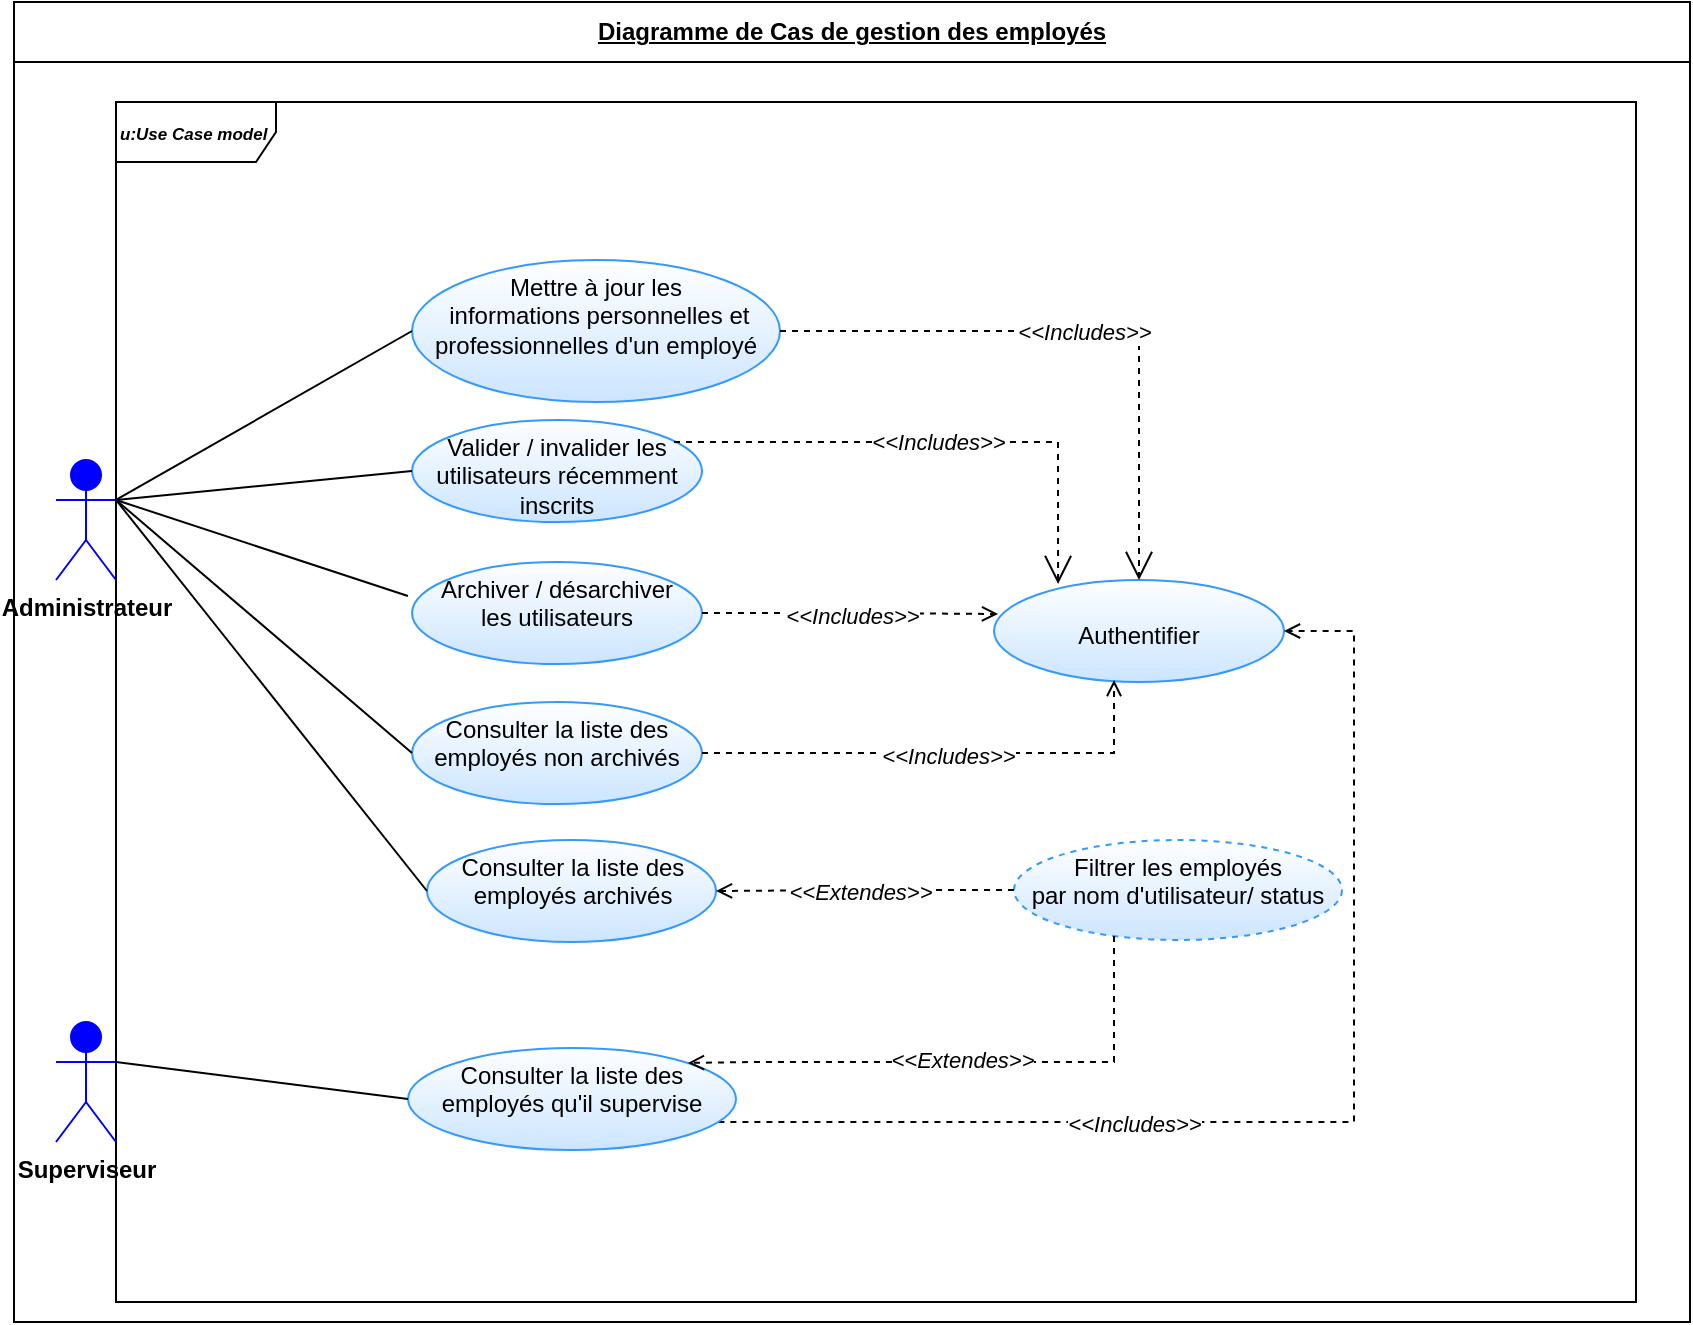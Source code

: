 <mxfile version="24.4.8" type="github">
  <diagram name="Page-1" id="pjdK0ZwnSAoWGVTnv6rc">
    <mxGraphModel dx="2213" dy="1962" grid="1" gridSize="10" guides="1" tooltips="1" connect="1" arrows="1" fold="1" page="1" pageScale="1" pageWidth="827" pageHeight="1169" math="0" shadow="0">
      <root>
        <mxCell id="0" />
        <mxCell id="1" parent="0" />
        <mxCell id="4LmxfkMmCHWAGzu1zmsB-1" value="&lt;u&gt;Diagramme de Cas de gestion des employés&lt;/u&gt;" style="swimlane;fontStyle=1;align=center;horizontal=1;startSize=30;collapsible=0;html=1;whiteSpace=wrap;" vertex="1" parent="1">
          <mxGeometry x="-550" y="-220" width="838" height="660" as="geometry" />
        </mxCell>
        <mxCell id="4LmxfkMmCHWAGzu1zmsB-2" value="&lt;i&gt;&lt;font style=&quot;font-size: 8.5px;&quot;&gt;&lt;b style=&quot;&quot;&gt;u:Use Case model&lt;/b&gt;&lt;/font&gt;&lt;/i&gt;" style="shape=umlFrame;whiteSpace=wrap;html=1;pointerEvents=0;recursiveResize=0;container=1;collapsible=0;width=80;align=left;" vertex="1" parent="4LmxfkMmCHWAGzu1zmsB-1">
          <mxGeometry width="760" height="600" relative="1" as="geometry">
            <mxPoint x="51" y="50" as="offset" />
          </mxGeometry>
        </mxCell>
        <mxCell id="4LmxfkMmCHWAGzu1zmsB-3" value="&lt;div&gt;&lt;br&gt;&lt;/div&gt;Authentifier" style="ellipse;whiteSpace=wrap;html=1;verticalAlign=top;strokeColor=#3399FF;gradientColor=#CCE5FF;" vertex="1" parent="4LmxfkMmCHWAGzu1zmsB-2">
          <mxGeometry x="439" y="239" width="145" height="51" as="geometry" />
        </mxCell>
        <mxCell id="4LmxfkMmCHWAGzu1zmsB-4" value="&lt;div&gt;Mettre à jour les&lt;/div&gt;&lt;div&gt;&amp;nbsp;informations personnelles et professionnelles d&#39;un employé&lt;/div&gt;" style="ellipse;whiteSpace=wrap;html=1;verticalAlign=top;strokeColor=#3399FF;gradientColor=#CCE5FF;" vertex="1" parent="4LmxfkMmCHWAGzu1zmsB-2">
          <mxGeometry x="148" y="79" width="184" height="71" as="geometry" />
        </mxCell>
        <mxCell id="4LmxfkMmCHWAGzu1zmsB-5" value="&lt;i&gt;&amp;lt;&amp;lt;Includes&amp;gt;&amp;gt;&lt;/i&gt;" style="endArrow=open;endSize=12;dashed=1;html=1;rounded=0;edgeStyle=orthogonalEdgeStyle;exitX=1;exitY=0.5;exitDx=0;exitDy=0;" edge="1" parent="4LmxfkMmCHWAGzu1zmsB-2" source="4LmxfkMmCHWAGzu1zmsB-4" target="4LmxfkMmCHWAGzu1zmsB-3">
          <mxGeometry width="160" relative="1" as="geometry">
            <mxPoint x="403" y="114.5" as="sourcePoint" />
            <mxPoint x="699" y="399" as="targetPoint" />
          </mxGeometry>
        </mxCell>
        <mxCell id="4LmxfkMmCHWAGzu1zmsB-6" value="Valider / invalider les utilisateurs récemment inscrits" style="ellipse;whiteSpace=wrap;html=1;verticalAlign=top;strokeColor=#3399FF;gradientColor=#CCE5FF;" vertex="1" parent="4LmxfkMmCHWAGzu1zmsB-2">
          <mxGeometry x="148" y="159" width="145" height="51" as="geometry" />
        </mxCell>
        <mxCell id="4LmxfkMmCHWAGzu1zmsB-8" value="&lt;div&gt;Consulter la liste des employés non archivés&lt;br&gt;&lt;/div&gt;" style="ellipse;whiteSpace=wrap;html=1;verticalAlign=top;strokeColor=#3399FF;gradientColor=#CCE5FF;" vertex="1" parent="4LmxfkMmCHWAGzu1zmsB-2">
          <mxGeometry x="148" y="300" width="145" height="51" as="geometry" />
        </mxCell>
        <mxCell id="4LmxfkMmCHWAGzu1zmsB-44" style="edgeStyle=orthogonalEdgeStyle;rounded=0;orthogonalLoop=1;jettySize=auto;html=1;entryX=1;entryY=0.5;entryDx=0;entryDy=0;dashed=1;endArrow=open;endFill=0;" edge="1" parent="4LmxfkMmCHWAGzu1zmsB-2" source="4LmxfkMmCHWAGzu1zmsB-19" target="4LmxfkMmCHWAGzu1zmsB-3">
          <mxGeometry relative="1" as="geometry">
            <Array as="points">
              <mxPoint x="619" y="510" />
              <mxPoint x="619" y="265" />
            </Array>
          </mxGeometry>
        </mxCell>
        <mxCell id="4LmxfkMmCHWAGzu1zmsB-45" value="&lt;i&gt;&amp;lt;&amp;lt;Includes&amp;gt;&amp;gt;&lt;/i&gt;" style="edgeLabel;html=1;align=center;verticalAlign=middle;resizable=0;points=[];" vertex="1" connectable="0" parent="4LmxfkMmCHWAGzu1zmsB-44">
          <mxGeometry x="-0.307" y="-1" relative="1" as="geometry">
            <mxPoint as="offset" />
          </mxGeometry>
        </mxCell>
        <mxCell id="4LmxfkMmCHWAGzu1zmsB-19" value="&lt;div&gt;Consulter la liste des employés qu&#39;il supervise&lt;/div&gt;" style="ellipse;whiteSpace=wrap;html=1;verticalAlign=top;strokeColor=#3399FF;gradientColor=#CCE5FF;" vertex="1" parent="4LmxfkMmCHWAGzu1zmsB-2">
          <mxGeometry x="146" y="473" width="164" height="51" as="geometry" />
        </mxCell>
        <mxCell id="4LmxfkMmCHWAGzu1zmsB-21" value="&lt;div&gt;Archiver / désarchiver&lt;/div&gt;&lt;div&gt;&amp;nbsp;les utilisateurs&amp;nbsp;&lt;br&gt;&lt;/div&gt;" style="ellipse;whiteSpace=wrap;html=1;verticalAlign=top;strokeColor=#3399FF;gradientColor=#CCE5FF;" vertex="1" parent="4LmxfkMmCHWAGzu1zmsB-2">
          <mxGeometry x="148" y="230" width="145" height="51" as="geometry" />
        </mxCell>
        <mxCell id="4LmxfkMmCHWAGzu1zmsB-22" value="&lt;div&gt;Consulter la liste des employés archivés&lt;br&gt;&lt;/div&gt;" style="ellipse;whiteSpace=wrap;html=1;verticalAlign=top;strokeColor=#3399FF;gradientColor=#CCE5FF;" vertex="1" parent="4LmxfkMmCHWAGzu1zmsB-2">
          <mxGeometry x="155.5" y="369" width="144.5" height="51" as="geometry" />
        </mxCell>
        <mxCell id="4LmxfkMmCHWAGzu1zmsB-27" value="&lt;div&gt;Filtrer les employés&lt;/div&gt;&lt;div&gt;&amp;nbsp;par nom d&#39;utilisateur/ status&amp;nbsp;&lt;br&gt;&lt;/div&gt;" style="ellipse;whiteSpace=wrap;html=1;verticalAlign=top;strokeColor=#3399FF;gradientColor=#CCE5FF;dashed=1;" vertex="1" parent="4LmxfkMmCHWAGzu1zmsB-2">
          <mxGeometry x="449" y="369" width="164" height="50" as="geometry" />
        </mxCell>
        <mxCell id="4LmxfkMmCHWAGzu1zmsB-29" style="edgeStyle=orthogonalEdgeStyle;rounded=0;orthogonalLoop=1;jettySize=auto;html=1;endArrow=open;endFill=0;dashed=1;exitX=0;exitY=0.5;exitDx=0;exitDy=0;" edge="1" parent="4LmxfkMmCHWAGzu1zmsB-2" source="4LmxfkMmCHWAGzu1zmsB-27" target="4LmxfkMmCHWAGzu1zmsB-22">
          <mxGeometry relative="1" as="geometry">
            <mxPoint x="479" y="395" as="sourcePoint" />
          </mxGeometry>
        </mxCell>
        <mxCell id="4LmxfkMmCHWAGzu1zmsB-30" value="&lt;i&gt;&amp;lt;&amp;lt;Extendes&amp;gt;&amp;gt;&lt;/i&gt;" style="edgeLabel;html=1;align=center;verticalAlign=middle;resizable=0;points=[];" vertex="1" connectable="0" parent="4LmxfkMmCHWAGzu1zmsB-29">
          <mxGeometry x="0.022" y="-4" relative="1" as="geometry">
            <mxPoint x="-1" y="4" as="offset" />
          </mxGeometry>
        </mxCell>
        <mxCell id="4LmxfkMmCHWAGzu1zmsB-34" style="edgeStyle=orthogonalEdgeStyle;rounded=0;orthogonalLoop=1;jettySize=auto;html=1;endArrow=open;endFill=0;dashed=1;entryX=1;entryY=0;entryDx=0;entryDy=0;" edge="1" parent="4LmxfkMmCHWAGzu1zmsB-2" source="4LmxfkMmCHWAGzu1zmsB-27" target="4LmxfkMmCHWAGzu1zmsB-19">
          <mxGeometry relative="1" as="geometry">
            <mxPoint x="509" y="420" as="sourcePoint" />
            <mxPoint x="361" y="455" as="targetPoint" />
            <Array as="points">
              <mxPoint x="499" y="480" />
              <mxPoint x="319" y="480" />
              <mxPoint x="319" y="481" />
            </Array>
          </mxGeometry>
        </mxCell>
        <mxCell id="4LmxfkMmCHWAGzu1zmsB-35" value="&lt;i&gt;&amp;lt;&amp;lt;Extendes&amp;gt;&amp;gt;&lt;/i&gt;" style="edgeLabel;html=1;align=center;verticalAlign=middle;resizable=0;points=[];" vertex="1" connectable="0" parent="4LmxfkMmCHWAGzu1zmsB-34">
          <mxGeometry x="0.022" y="-4" relative="1" as="geometry">
            <mxPoint x="2" y="3" as="offset" />
          </mxGeometry>
        </mxCell>
        <mxCell id="4LmxfkMmCHWAGzu1zmsB-36" value="&lt;i&gt;&amp;lt;&amp;lt;Includes&amp;gt;&amp;gt;&lt;/i&gt;" style="endArrow=open;endSize=12;dashed=1;html=1;rounded=0;edgeStyle=orthogonalEdgeStyle;entryX=0.221;entryY=0.039;entryDx=0;entryDy=0;entryPerimeter=0;" edge="1" parent="4LmxfkMmCHWAGzu1zmsB-2" target="4LmxfkMmCHWAGzu1zmsB-3">
          <mxGeometry width="160" relative="1" as="geometry">
            <mxPoint x="279" y="170" as="sourcePoint" />
            <mxPoint x="550" y="260" as="targetPoint" />
            <Array as="points">
              <mxPoint x="471" y="170" />
            </Array>
          </mxGeometry>
        </mxCell>
        <mxCell id="4LmxfkMmCHWAGzu1zmsB-37" style="edgeStyle=orthogonalEdgeStyle;rounded=0;orthogonalLoop=1;jettySize=auto;html=1;endArrow=open;endFill=0;dashed=1;entryX=0.014;entryY=0.333;entryDx=0;entryDy=0;exitX=1;exitY=0.5;exitDx=0;exitDy=0;entryPerimeter=0;" edge="1" parent="4LmxfkMmCHWAGzu1zmsB-2" source="4LmxfkMmCHWAGzu1zmsB-21" target="4LmxfkMmCHWAGzu1zmsB-3">
          <mxGeometry relative="1" as="geometry">
            <mxPoint x="300" y="251" as="sourcePoint" />
            <mxPoint x="449" y="250" as="targetPoint" />
          </mxGeometry>
        </mxCell>
        <mxCell id="4LmxfkMmCHWAGzu1zmsB-38" value="&lt;i&gt;&amp;lt;&amp;lt;Includes&amp;gt;&amp;gt;&lt;/i&gt;" style="edgeLabel;html=1;align=center;verticalAlign=middle;resizable=0;points=[];" vertex="1" connectable="0" parent="4LmxfkMmCHWAGzu1zmsB-37">
          <mxGeometry x="0.022" y="-4" relative="1" as="geometry">
            <mxPoint x="-1" y="-3" as="offset" />
          </mxGeometry>
        </mxCell>
        <mxCell id="4LmxfkMmCHWAGzu1zmsB-39" style="edgeStyle=orthogonalEdgeStyle;rounded=0;orthogonalLoop=1;jettySize=auto;html=1;endArrow=open;endFill=0;dashed=1;exitX=1;exitY=0.5;exitDx=0;exitDy=0;entryX=0.414;entryY=0.98;entryDx=0;entryDy=0;entryPerimeter=0;" edge="1" parent="4LmxfkMmCHWAGzu1zmsB-2" source="4LmxfkMmCHWAGzu1zmsB-8" target="4LmxfkMmCHWAGzu1zmsB-3">
          <mxGeometry relative="1" as="geometry">
            <mxPoint x="310" y="320" as="sourcePoint" />
            <mxPoint x="499" y="300" as="targetPoint" />
            <Array as="points">
              <mxPoint x="499" y="326" />
            </Array>
          </mxGeometry>
        </mxCell>
        <mxCell id="4LmxfkMmCHWAGzu1zmsB-40" value="&lt;i&gt;&amp;lt;&amp;lt;Includes&amp;gt;&amp;gt;&lt;/i&gt;" style="edgeLabel;html=1;align=center;verticalAlign=middle;resizable=0;points=[];" vertex="1" connectable="0" parent="4LmxfkMmCHWAGzu1zmsB-39">
          <mxGeometry x="0.022" y="-4" relative="1" as="geometry">
            <mxPoint x="-1" y="-3" as="offset" />
          </mxGeometry>
        </mxCell>
        <object label="&lt;div&gt;&lt;b&gt;Administrateur&lt;/b&gt;&lt;/div&gt;&lt;div&gt;&lt;b&gt;&lt;br&gt;&lt;/b&gt;&lt;/div&gt;" Admin="" id="4LmxfkMmCHWAGzu1zmsB-13">
          <mxCell style="shape=umlActor;verticalLabelPosition=bottom;verticalAlign=top;html=1;outlineConnect=0;direction=east;rotation=0;fillColor=#0000FF;strokeColor=#0000FF;" vertex="1" parent="4LmxfkMmCHWAGzu1zmsB-1">
            <mxGeometry x="21" y="229" width="30" height="60" as="geometry" />
          </mxCell>
        </object>
        <mxCell id="4LmxfkMmCHWAGzu1zmsB-14" value="" style="endArrow=none;html=1;rounded=0;entryX=0;entryY=0.5;entryDx=0;entryDy=0;exitX=1;exitY=0.333;exitDx=0;exitDy=0;exitPerimeter=0;" edge="1" parent="4LmxfkMmCHWAGzu1zmsB-1" source="4LmxfkMmCHWAGzu1zmsB-13" target="4LmxfkMmCHWAGzu1zmsB-4">
          <mxGeometry width="50" height="50" relative="1" as="geometry">
            <mxPoint x="288" y="447" as="sourcePoint" />
            <mxPoint x="372" y="324" as="targetPoint" />
          </mxGeometry>
        </mxCell>
        <mxCell id="4LmxfkMmCHWAGzu1zmsB-15" value="" style="endArrow=none;html=1;rounded=0;entryX=0;entryY=0.5;entryDx=0;entryDy=0;exitX=1;exitY=0.333;exitDx=0;exitDy=0;exitPerimeter=0;" edge="1" parent="4LmxfkMmCHWAGzu1zmsB-1" source="4LmxfkMmCHWAGzu1zmsB-13" target="4LmxfkMmCHWAGzu1zmsB-6">
          <mxGeometry width="50" height="50" relative="1" as="geometry">
            <mxPoint x="349" y="451" as="sourcePoint" />
            <mxPoint x="429" y="536" as="targetPoint" />
          </mxGeometry>
        </mxCell>
        <mxCell id="4LmxfkMmCHWAGzu1zmsB-16" value="" style="endArrow=none;html=1;rounded=0;entryX=0;entryY=0.5;entryDx=0;entryDy=0;exitX=1;exitY=0.333;exitDx=0;exitDy=0;exitPerimeter=0;" edge="1" parent="4LmxfkMmCHWAGzu1zmsB-1" source="4LmxfkMmCHWAGzu1zmsB-13" target="4LmxfkMmCHWAGzu1zmsB-8">
          <mxGeometry width="50" height="50" relative="1" as="geometry">
            <mxPoint x="292" y="433" as="sourcePoint" />
            <mxPoint x="342" y="383" as="targetPoint" />
          </mxGeometry>
        </mxCell>
        <object label="&lt;div&gt;&lt;b&gt;Superviseur&lt;/b&gt;&lt;/div&gt;" Admin="" id="4LmxfkMmCHWAGzu1zmsB-17">
          <mxCell style="shape=umlActor;verticalLabelPosition=bottom;verticalAlign=top;html=1;outlineConnect=0;direction=east;rotation=0;fillColor=#0000FF;strokeColor=#0000FF;" vertex="1" parent="4LmxfkMmCHWAGzu1zmsB-1">
            <mxGeometry x="21" y="510" width="30" height="60" as="geometry" />
          </mxCell>
        </object>
        <mxCell id="4LmxfkMmCHWAGzu1zmsB-20" value="" style="endArrow=none;html=1;rounded=0;entryX=0;entryY=0.5;entryDx=0;entryDy=0;exitX=1;exitY=0.333;exitDx=0;exitDy=0;exitPerimeter=0;" edge="1" parent="4LmxfkMmCHWAGzu1zmsB-1" target="4LmxfkMmCHWAGzu1zmsB-19" source="4LmxfkMmCHWAGzu1zmsB-17">
          <mxGeometry width="50" height="50" relative="1" as="geometry">
            <mxPoint x="9" y="389" as="sourcePoint" />
            <mxPoint x="330" y="464" as="targetPoint" />
          </mxGeometry>
        </mxCell>
        <mxCell id="4LmxfkMmCHWAGzu1zmsB-23" value="" style="endArrow=none;html=1;rounded=0;entryX=0;entryY=0.5;entryDx=0;entryDy=0;exitX=1;exitY=0.333;exitDx=0;exitDy=0;exitPerimeter=0;" edge="1" parent="4LmxfkMmCHWAGzu1zmsB-1" source="4LmxfkMmCHWAGzu1zmsB-13" target="4LmxfkMmCHWAGzu1zmsB-22">
          <mxGeometry width="50" height="50" relative="1" as="geometry">
            <mxPoint x="50" y="250" as="sourcePoint" />
            <mxPoint x="208" y="274" as="targetPoint" />
          </mxGeometry>
        </mxCell>
        <mxCell id="4LmxfkMmCHWAGzu1zmsB-24" value="" style="endArrow=none;html=1;rounded=0;entryX=-0.014;entryY=0.333;entryDx=0;entryDy=0;entryPerimeter=0;exitX=1;exitY=0.333;exitDx=0;exitDy=0;exitPerimeter=0;" edge="1" parent="4LmxfkMmCHWAGzu1zmsB-1" source="4LmxfkMmCHWAGzu1zmsB-13" target="4LmxfkMmCHWAGzu1zmsB-21">
          <mxGeometry width="50" height="50" relative="1" as="geometry">
            <mxPoint x="50" y="250" as="sourcePoint" />
            <mxPoint x="208" y="206" as="targetPoint" />
          </mxGeometry>
        </mxCell>
      </root>
    </mxGraphModel>
  </diagram>
</mxfile>
